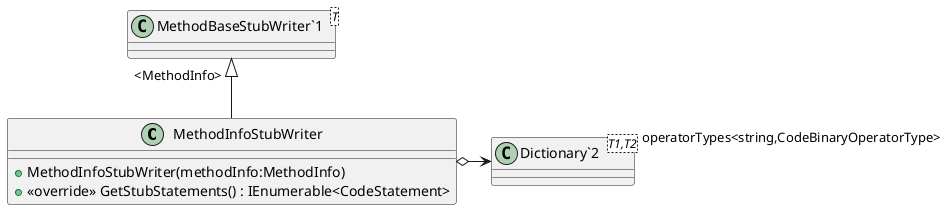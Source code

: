 @startuml
class MethodInfoStubWriter {
    + MethodInfoStubWriter(methodInfo:MethodInfo)
    + <<override>> GetStubStatements() : IEnumerable<CodeStatement>
}
class "MethodBaseStubWriter`1"<T> {
}
class "Dictionary`2"<T1,T2> {
}
"MethodBaseStubWriter`1" "<MethodInfo>" <|-- MethodInfoStubWriter
MethodInfoStubWriter o-> "operatorTypes<string,CodeBinaryOperatorType>" "Dictionary`2"
@enduml
